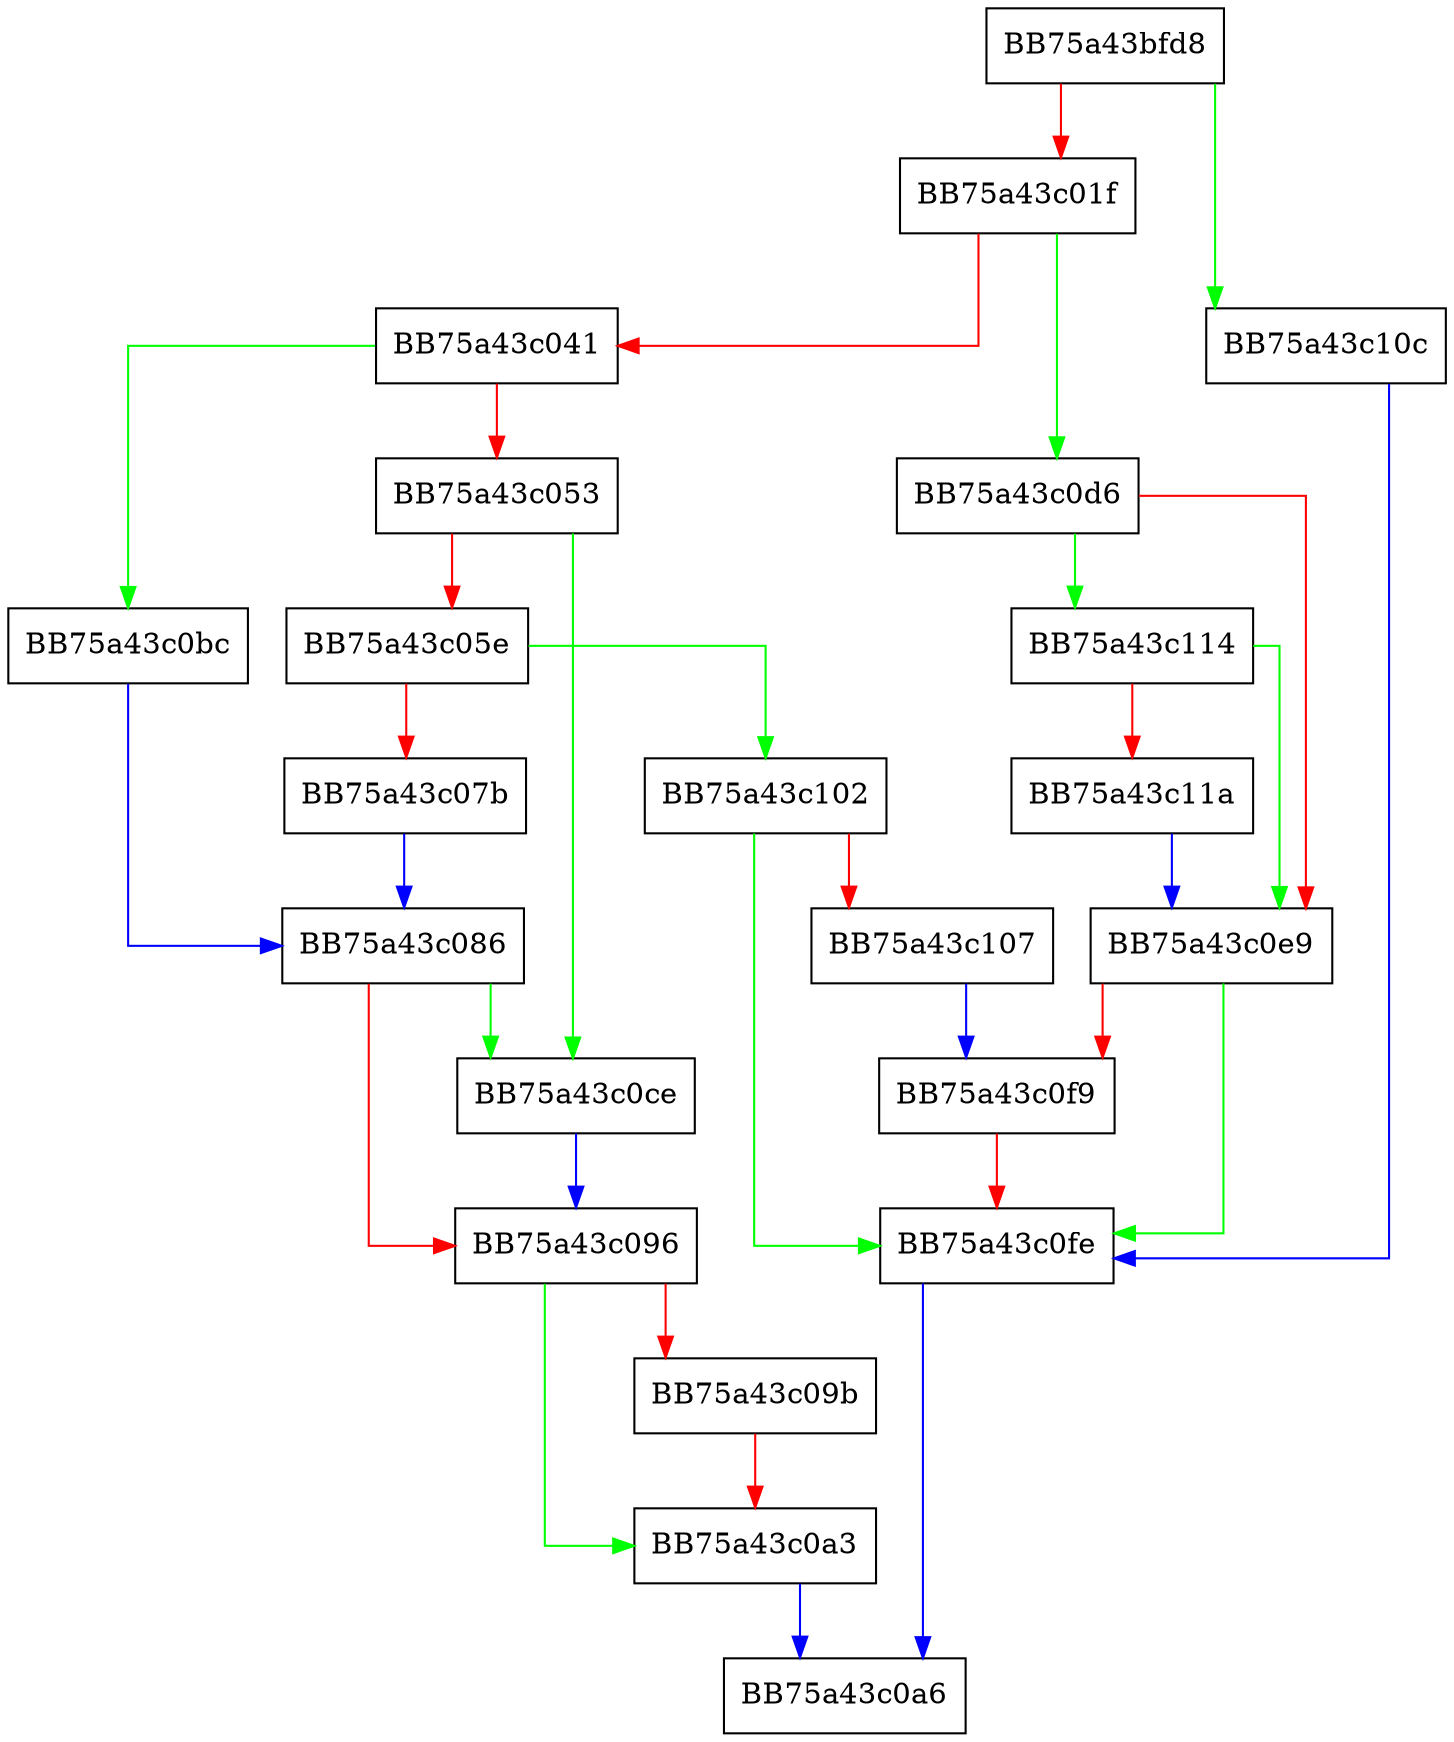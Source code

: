 digraph ExpandKeyPerUser {
  node [shape="box"];
  graph [splines=ortho];
  BB75a43bfd8 -> BB75a43c10c [color="green"];
  BB75a43bfd8 -> BB75a43c01f [color="red"];
  BB75a43c01f -> BB75a43c0d6 [color="green"];
  BB75a43c01f -> BB75a43c041 [color="red"];
  BB75a43c041 -> BB75a43c0bc [color="green"];
  BB75a43c041 -> BB75a43c053 [color="red"];
  BB75a43c053 -> BB75a43c0ce [color="green"];
  BB75a43c053 -> BB75a43c05e [color="red"];
  BB75a43c05e -> BB75a43c102 [color="green"];
  BB75a43c05e -> BB75a43c07b [color="red"];
  BB75a43c07b -> BB75a43c086 [color="blue"];
  BB75a43c086 -> BB75a43c0ce [color="green"];
  BB75a43c086 -> BB75a43c096 [color="red"];
  BB75a43c096 -> BB75a43c0a3 [color="green"];
  BB75a43c096 -> BB75a43c09b [color="red"];
  BB75a43c09b -> BB75a43c0a3 [color="red"];
  BB75a43c0a3 -> BB75a43c0a6 [color="blue"];
  BB75a43c0bc -> BB75a43c086 [color="blue"];
  BB75a43c0ce -> BB75a43c096 [color="blue"];
  BB75a43c0d6 -> BB75a43c114 [color="green"];
  BB75a43c0d6 -> BB75a43c0e9 [color="red"];
  BB75a43c0e9 -> BB75a43c0fe [color="green"];
  BB75a43c0e9 -> BB75a43c0f9 [color="red"];
  BB75a43c0f9 -> BB75a43c0fe [color="red"];
  BB75a43c0fe -> BB75a43c0a6 [color="blue"];
  BB75a43c102 -> BB75a43c0fe [color="green"];
  BB75a43c102 -> BB75a43c107 [color="red"];
  BB75a43c107 -> BB75a43c0f9 [color="blue"];
  BB75a43c10c -> BB75a43c0fe [color="blue"];
  BB75a43c114 -> BB75a43c0e9 [color="green"];
  BB75a43c114 -> BB75a43c11a [color="red"];
  BB75a43c11a -> BB75a43c0e9 [color="blue"];
}